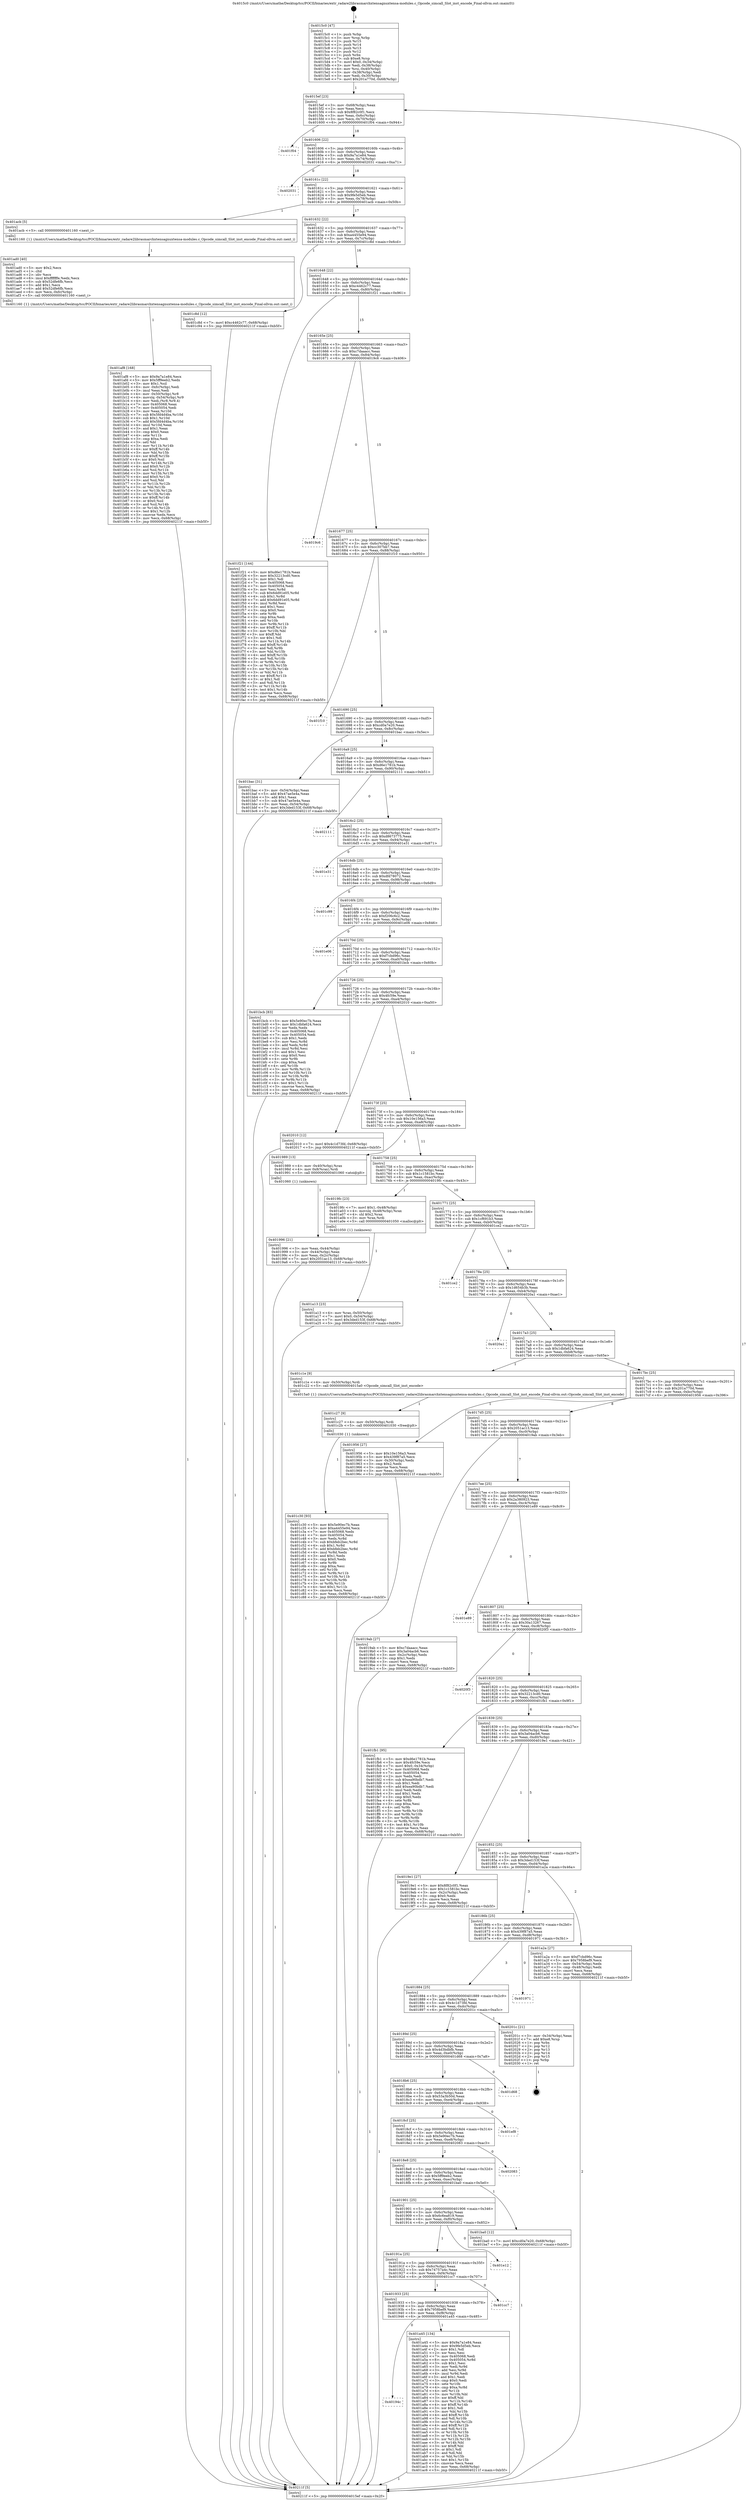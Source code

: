 digraph "0x4015c0" {
  label = "0x4015c0 (/mnt/c/Users/mathe/Desktop/tcc/POCII/binaries/extr_radare2librasmarchxtensagnuxtensa-modules.c_Opcode_simcall_Slot_inst_encode_Final-ollvm.out::main(0))"
  labelloc = "t"
  node[shape=record]

  Entry [label="",width=0.3,height=0.3,shape=circle,fillcolor=black,style=filled]
  "0x4015ef" [label="{
     0x4015ef [23]\l
     | [instrs]\l
     &nbsp;&nbsp;0x4015ef \<+3\>: mov -0x68(%rbp),%eax\l
     &nbsp;&nbsp;0x4015f2 \<+2\>: mov %eax,%ecx\l
     &nbsp;&nbsp;0x4015f4 \<+6\>: sub $0x8f82c0f1,%ecx\l
     &nbsp;&nbsp;0x4015fa \<+3\>: mov %eax,-0x6c(%rbp)\l
     &nbsp;&nbsp;0x4015fd \<+3\>: mov %ecx,-0x70(%rbp)\l
     &nbsp;&nbsp;0x401600 \<+6\>: je 0000000000401f04 \<main+0x944\>\l
  }"]
  "0x401f04" [label="{
     0x401f04\l
  }", style=dashed]
  "0x401606" [label="{
     0x401606 [22]\l
     | [instrs]\l
     &nbsp;&nbsp;0x401606 \<+5\>: jmp 000000000040160b \<main+0x4b\>\l
     &nbsp;&nbsp;0x40160b \<+3\>: mov -0x6c(%rbp),%eax\l
     &nbsp;&nbsp;0x40160e \<+5\>: sub $0x9a7a1e84,%eax\l
     &nbsp;&nbsp;0x401613 \<+3\>: mov %eax,-0x74(%rbp)\l
     &nbsp;&nbsp;0x401616 \<+6\>: je 0000000000402031 \<main+0xa71\>\l
  }"]
  Exit [label="",width=0.3,height=0.3,shape=circle,fillcolor=black,style=filled,peripheries=2]
  "0x402031" [label="{
     0x402031\l
  }", style=dashed]
  "0x40161c" [label="{
     0x40161c [22]\l
     | [instrs]\l
     &nbsp;&nbsp;0x40161c \<+5\>: jmp 0000000000401621 \<main+0x61\>\l
     &nbsp;&nbsp;0x401621 \<+3\>: mov -0x6c(%rbp),%eax\l
     &nbsp;&nbsp;0x401624 \<+5\>: sub $0x9fe5d5eb,%eax\l
     &nbsp;&nbsp;0x401629 \<+3\>: mov %eax,-0x78(%rbp)\l
     &nbsp;&nbsp;0x40162c \<+6\>: je 0000000000401acb \<main+0x50b\>\l
  }"]
  "0x401c30" [label="{
     0x401c30 [93]\l
     | [instrs]\l
     &nbsp;&nbsp;0x401c30 \<+5\>: mov $0x5e90ec7b,%eax\l
     &nbsp;&nbsp;0x401c35 \<+5\>: mov $0xa4455e94,%ecx\l
     &nbsp;&nbsp;0x401c3a \<+7\>: mov 0x405068,%edx\l
     &nbsp;&nbsp;0x401c41 \<+7\>: mov 0x405054,%esi\l
     &nbsp;&nbsp;0x401c48 \<+3\>: mov %edx,%r8d\l
     &nbsp;&nbsp;0x401c4b \<+7\>: sub $0xbfeb2bec,%r8d\l
     &nbsp;&nbsp;0x401c52 \<+4\>: sub $0x1,%r8d\l
     &nbsp;&nbsp;0x401c56 \<+7\>: add $0xbfeb2bec,%r8d\l
     &nbsp;&nbsp;0x401c5d \<+4\>: imul %r8d,%edx\l
     &nbsp;&nbsp;0x401c61 \<+3\>: and $0x1,%edx\l
     &nbsp;&nbsp;0x401c64 \<+3\>: cmp $0x0,%edx\l
     &nbsp;&nbsp;0x401c67 \<+4\>: sete %r9b\l
     &nbsp;&nbsp;0x401c6b \<+3\>: cmp $0xa,%esi\l
     &nbsp;&nbsp;0x401c6e \<+4\>: setl %r10b\l
     &nbsp;&nbsp;0x401c72 \<+3\>: mov %r9b,%r11b\l
     &nbsp;&nbsp;0x401c75 \<+3\>: and %r10b,%r11b\l
     &nbsp;&nbsp;0x401c78 \<+3\>: xor %r10b,%r9b\l
     &nbsp;&nbsp;0x401c7b \<+3\>: or %r9b,%r11b\l
     &nbsp;&nbsp;0x401c7e \<+4\>: test $0x1,%r11b\l
     &nbsp;&nbsp;0x401c82 \<+3\>: cmovne %ecx,%eax\l
     &nbsp;&nbsp;0x401c85 \<+3\>: mov %eax,-0x68(%rbp)\l
     &nbsp;&nbsp;0x401c88 \<+5\>: jmp 000000000040211f \<main+0xb5f\>\l
  }"]
  "0x401acb" [label="{
     0x401acb [5]\l
     | [instrs]\l
     &nbsp;&nbsp;0x401acb \<+5\>: call 0000000000401160 \<next_i\>\l
     | [calls]\l
     &nbsp;&nbsp;0x401160 \{1\} (/mnt/c/Users/mathe/Desktop/tcc/POCII/binaries/extr_radare2librasmarchxtensagnuxtensa-modules.c_Opcode_simcall_Slot_inst_encode_Final-ollvm.out::next_i)\l
  }"]
  "0x401632" [label="{
     0x401632 [22]\l
     | [instrs]\l
     &nbsp;&nbsp;0x401632 \<+5\>: jmp 0000000000401637 \<main+0x77\>\l
     &nbsp;&nbsp;0x401637 \<+3\>: mov -0x6c(%rbp),%eax\l
     &nbsp;&nbsp;0x40163a \<+5\>: sub $0xa4455e94,%eax\l
     &nbsp;&nbsp;0x40163f \<+3\>: mov %eax,-0x7c(%rbp)\l
     &nbsp;&nbsp;0x401642 \<+6\>: je 0000000000401c8d \<main+0x6cd\>\l
  }"]
  "0x401c27" [label="{
     0x401c27 [9]\l
     | [instrs]\l
     &nbsp;&nbsp;0x401c27 \<+4\>: mov -0x50(%rbp),%rdi\l
     &nbsp;&nbsp;0x401c2b \<+5\>: call 0000000000401030 \<free@plt\>\l
     | [calls]\l
     &nbsp;&nbsp;0x401030 \{1\} (unknown)\l
  }"]
  "0x401c8d" [label="{
     0x401c8d [12]\l
     | [instrs]\l
     &nbsp;&nbsp;0x401c8d \<+7\>: movl $0xc4462c77,-0x68(%rbp)\l
     &nbsp;&nbsp;0x401c94 \<+5\>: jmp 000000000040211f \<main+0xb5f\>\l
  }"]
  "0x401648" [label="{
     0x401648 [22]\l
     | [instrs]\l
     &nbsp;&nbsp;0x401648 \<+5\>: jmp 000000000040164d \<main+0x8d\>\l
     &nbsp;&nbsp;0x40164d \<+3\>: mov -0x6c(%rbp),%eax\l
     &nbsp;&nbsp;0x401650 \<+5\>: sub $0xc4462c77,%eax\l
     &nbsp;&nbsp;0x401655 \<+3\>: mov %eax,-0x80(%rbp)\l
     &nbsp;&nbsp;0x401658 \<+6\>: je 0000000000401f21 \<main+0x961\>\l
  }"]
  "0x401af8" [label="{
     0x401af8 [168]\l
     | [instrs]\l
     &nbsp;&nbsp;0x401af8 \<+5\>: mov $0x9a7a1e84,%ecx\l
     &nbsp;&nbsp;0x401afd \<+5\>: mov $0x5ff9eeb2,%edx\l
     &nbsp;&nbsp;0x401b02 \<+3\>: mov $0x1,%sil\l
     &nbsp;&nbsp;0x401b05 \<+6\>: mov -0xfc(%rbp),%edi\l
     &nbsp;&nbsp;0x401b0b \<+3\>: imul %eax,%edi\l
     &nbsp;&nbsp;0x401b0e \<+4\>: mov -0x50(%rbp),%r8\l
     &nbsp;&nbsp;0x401b12 \<+4\>: movslq -0x54(%rbp),%r9\l
     &nbsp;&nbsp;0x401b16 \<+4\>: mov %edi,(%r8,%r9,4)\l
     &nbsp;&nbsp;0x401b1a \<+7\>: mov 0x405068,%eax\l
     &nbsp;&nbsp;0x401b21 \<+7\>: mov 0x405054,%edi\l
     &nbsp;&nbsp;0x401b28 \<+3\>: mov %eax,%r10d\l
     &nbsp;&nbsp;0x401b2b \<+7\>: sub $0x5fd4d4ba,%r10d\l
     &nbsp;&nbsp;0x401b32 \<+4\>: sub $0x1,%r10d\l
     &nbsp;&nbsp;0x401b36 \<+7\>: add $0x5fd4d4ba,%r10d\l
     &nbsp;&nbsp;0x401b3d \<+4\>: imul %r10d,%eax\l
     &nbsp;&nbsp;0x401b41 \<+3\>: and $0x1,%eax\l
     &nbsp;&nbsp;0x401b44 \<+3\>: cmp $0x0,%eax\l
     &nbsp;&nbsp;0x401b47 \<+4\>: sete %r11b\l
     &nbsp;&nbsp;0x401b4b \<+3\>: cmp $0xa,%edi\l
     &nbsp;&nbsp;0x401b4e \<+3\>: setl %bl\l
     &nbsp;&nbsp;0x401b51 \<+3\>: mov %r11b,%r14b\l
     &nbsp;&nbsp;0x401b54 \<+4\>: xor $0xff,%r14b\l
     &nbsp;&nbsp;0x401b58 \<+3\>: mov %bl,%r15b\l
     &nbsp;&nbsp;0x401b5b \<+4\>: xor $0xff,%r15b\l
     &nbsp;&nbsp;0x401b5f \<+4\>: xor $0x0,%sil\l
     &nbsp;&nbsp;0x401b63 \<+3\>: mov %r14b,%r12b\l
     &nbsp;&nbsp;0x401b66 \<+4\>: and $0x0,%r12b\l
     &nbsp;&nbsp;0x401b6a \<+3\>: and %sil,%r11b\l
     &nbsp;&nbsp;0x401b6d \<+3\>: mov %r15b,%r13b\l
     &nbsp;&nbsp;0x401b70 \<+4\>: and $0x0,%r13b\l
     &nbsp;&nbsp;0x401b74 \<+3\>: and %sil,%bl\l
     &nbsp;&nbsp;0x401b77 \<+3\>: or %r11b,%r12b\l
     &nbsp;&nbsp;0x401b7a \<+3\>: or %bl,%r13b\l
     &nbsp;&nbsp;0x401b7d \<+3\>: xor %r13b,%r12b\l
     &nbsp;&nbsp;0x401b80 \<+3\>: or %r15b,%r14b\l
     &nbsp;&nbsp;0x401b83 \<+4\>: xor $0xff,%r14b\l
     &nbsp;&nbsp;0x401b87 \<+4\>: or $0x0,%sil\l
     &nbsp;&nbsp;0x401b8b \<+3\>: and %sil,%r14b\l
     &nbsp;&nbsp;0x401b8e \<+3\>: or %r14b,%r12b\l
     &nbsp;&nbsp;0x401b91 \<+4\>: test $0x1,%r12b\l
     &nbsp;&nbsp;0x401b95 \<+3\>: cmovne %edx,%ecx\l
     &nbsp;&nbsp;0x401b98 \<+3\>: mov %ecx,-0x68(%rbp)\l
     &nbsp;&nbsp;0x401b9b \<+5\>: jmp 000000000040211f \<main+0xb5f\>\l
  }"]
  "0x401f21" [label="{
     0x401f21 [144]\l
     | [instrs]\l
     &nbsp;&nbsp;0x401f21 \<+5\>: mov $0xd6e1781b,%eax\l
     &nbsp;&nbsp;0x401f26 \<+5\>: mov $0x32213cd0,%ecx\l
     &nbsp;&nbsp;0x401f2b \<+2\>: mov $0x1,%dl\l
     &nbsp;&nbsp;0x401f2d \<+7\>: mov 0x405068,%esi\l
     &nbsp;&nbsp;0x401f34 \<+7\>: mov 0x405054,%edi\l
     &nbsp;&nbsp;0x401f3b \<+3\>: mov %esi,%r8d\l
     &nbsp;&nbsp;0x401f3e \<+7\>: sub $0x6dd91e05,%r8d\l
     &nbsp;&nbsp;0x401f45 \<+4\>: sub $0x1,%r8d\l
     &nbsp;&nbsp;0x401f49 \<+7\>: add $0x6dd91e05,%r8d\l
     &nbsp;&nbsp;0x401f50 \<+4\>: imul %r8d,%esi\l
     &nbsp;&nbsp;0x401f54 \<+3\>: and $0x1,%esi\l
     &nbsp;&nbsp;0x401f57 \<+3\>: cmp $0x0,%esi\l
     &nbsp;&nbsp;0x401f5a \<+4\>: sete %r9b\l
     &nbsp;&nbsp;0x401f5e \<+3\>: cmp $0xa,%edi\l
     &nbsp;&nbsp;0x401f61 \<+4\>: setl %r10b\l
     &nbsp;&nbsp;0x401f65 \<+3\>: mov %r9b,%r11b\l
     &nbsp;&nbsp;0x401f68 \<+4\>: xor $0xff,%r11b\l
     &nbsp;&nbsp;0x401f6c \<+3\>: mov %r10b,%bl\l
     &nbsp;&nbsp;0x401f6f \<+3\>: xor $0xff,%bl\l
     &nbsp;&nbsp;0x401f72 \<+3\>: xor $0x1,%dl\l
     &nbsp;&nbsp;0x401f75 \<+3\>: mov %r11b,%r14b\l
     &nbsp;&nbsp;0x401f78 \<+4\>: and $0xff,%r14b\l
     &nbsp;&nbsp;0x401f7c \<+3\>: and %dl,%r9b\l
     &nbsp;&nbsp;0x401f7f \<+3\>: mov %bl,%r15b\l
     &nbsp;&nbsp;0x401f82 \<+4\>: and $0xff,%r15b\l
     &nbsp;&nbsp;0x401f86 \<+3\>: and %dl,%r10b\l
     &nbsp;&nbsp;0x401f89 \<+3\>: or %r9b,%r14b\l
     &nbsp;&nbsp;0x401f8c \<+3\>: or %r10b,%r15b\l
     &nbsp;&nbsp;0x401f8f \<+3\>: xor %r15b,%r14b\l
     &nbsp;&nbsp;0x401f92 \<+3\>: or %bl,%r11b\l
     &nbsp;&nbsp;0x401f95 \<+4\>: xor $0xff,%r11b\l
     &nbsp;&nbsp;0x401f99 \<+3\>: or $0x1,%dl\l
     &nbsp;&nbsp;0x401f9c \<+3\>: and %dl,%r11b\l
     &nbsp;&nbsp;0x401f9f \<+3\>: or %r11b,%r14b\l
     &nbsp;&nbsp;0x401fa2 \<+4\>: test $0x1,%r14b\l
     &nbsp;&nbsp;0x401fa6 \<+3\>: cmovne %ecx,%eax\l
     &nbsp;&nbsp;0x401fa9 \<+3\>: mov %eax,-0x68(%rbp)\l
     &nbsp;&nbsp;0x401fac \<+5\>: jmp 000000000040211f \<main+0xb5f\>\l
  }"]
  "0x40165e" [label="{
     0x40165e [25]\l
     | [instrs]\l
     &nbsp;&nbsp;0x40165e \<+5\>: jmp 0000000000401663 \<main+0xa3\>\l
     &nbsp;&nbsp;0x401663 \<+3\>: mov -0x6c(%rbp),%eax\l
     &nbsp;&nbsp;0x401666 \<+5\>: sub $0xc7daaacc,%eax\l
     &nbsp;&nbsp;0x40166b \<+6\>: mov %eax,-0x84(%rbp)\l
     &nbsp;&nbsp;0x401671 \<+6\>: je 00000000004019c6 \<main+0x406\>\l
  }"]
  "0x401ad0" [label="{
     0x401ad0 [40]\l
     | [instrs]\l
     &nbsp;&nbsp;0x401ad0 \<+5\>: mov $0x2,%ecx\l
     &nbsp;&nbsp;0x401ad5 \<+1\>: cltd\l
     &nbsp;&nbsp;0x401ad6 \<+2\>: idiv %ecx\l
     &nbsp;&nbsp;0x401ad8 \<+6\>: imul $0xfffffffe,%edx,%ecx\l
     &nbsp;&nbsp;0x401ade \<+6\>: sub $0x52dfe6fb,%ecx\l
     &nbsp;&nbsp;0x401ae4 \<+3\>: add $0x1,%ecx\l
     &nbsp;&nbsp;0x401ae7 \<+6\>: add $0x52dfe6fb,%ecx\l
     &nbsp;&nbsp;0x401aed \<+6\>: mov %ecx,-0xfc(%rbp)\l
     &nbsp;&nbsp;0x401af3 \<+5\>: call 0000000000401160 \<next_i\>\l
     | [calls]\l
     &nbsp;&nbsp;0x401160 \{1\} (/mnt/c/Users/mathe/Desktop/tcc/POCII/binaries/extr_radare2librasmarchxtensagnuxtensa-modules.c_Opcode_simcall_Slot_inst_encode_Final-ollvm.out::next_i)\l
  }"]
  "0x4019c6" [label="{
     0x4019c6\l
  }", style=dashed]
  "0x401677" [label="{
     0x401677 [25]\l
     | [instrs]\l
     &nbsp;&nbsp;0x401677 \<+5\>: jmp 000000000040167c \<main+0xbc\>\l
     &nbsp;&nbsp;0x40167c \<+3\>: mov -0x6c(%rbp),%eax\l
     &nbsp;&nbsp;0x40167f \<+5\>: sub $0xcc307bb7,%eax\l
     &nbsp;&nbsp;0x401684 \<+6\>: mov %eax,-0x88(%rbp)\l
     &nbsp;&nbsp;0x40168a \<+6\>: je 0000000000401f10 \<main+0x950\>\l
  }"]
  "0x40194c" [label="{
     0x40194c\l
  }", style=dashed]
  "0x401f10" [label="{
     0x401f10\l
  }", style=dashed]
  "0x401690" [label="{
     0x401690 [25]\l
     | [instrs]\l
     &nbsp;&nbsp;0x401690 \<+5\>: jmp 0000000000401695 \<main+0xd5\>\l
     &nbsp;&nbsp;0x401695 \<+3\>: mov -0x6c(%rbp),%eax\l
     &nbsp;&nbsp;0x401698 \<+5\>: sub $0xcd0a7e20,%eax\l
     &nbsp;&nbsp;0x40169d \<+6\>: mov %eax,-0x8c(%rbp)\l
     &nbsp;&nbsp;0x4016a3 \<+6\>: je 0000000000401bac \<main+0x5ec\>\l
  }"]
  "0x401a45" [label="{
     0x401a45 [134]\l
     | [instrs]\l
     &nbsp;&nbsp;0x401a45 \<+5\>: mov $0x9a7a1e84,%eax\l
     &nbsp;&nbsp;0x401a4a \<+5\>: mov $0x9fe5d5eb,%ecx\l
     &nbsp;&nbsp;0x401a4f \<+2\>: mov $0x1,%dl\l
     &nbsp;&nbsp;0x401a51 \<+2\>: xor %esi,%esi\l
     &nbsp;&nbsp;0x401a53 \<+7\>: mov 0x405068,%edi\l
     &nbsp;&nbsp;0x401a5a \<+8\>: mov 0x405054,%r8d\l
     &nbsp;&nbsp;0x401a62 \<+3\>: sub $0x1,%esi\l
     &nbsp;&nbsp;0x401a65 \<+3\>: mov %edi,%r9d\l
     &nbsp;&nbsp;0x401a68 \<+3\>: add %esi,%r9d\l
     &nbsp;&nbsp;0x401a6b \<+4\>: imul %r9d,%edi\l
     &nbsp;&nbsp;0x401a6f \<+3\>: and $0x1,%edi\l
     &nbsp;&nbsp;0x401a72 \<+3\>: cmp $0x0,%edi\l
     &nbsp;&nbsp;0x401a75 \<+4\>: sete %r10b\l
     &nbsp;&nbsp;0x401a79 \<+4\>: cmp $0xa,%r8d\l
     &nbsp;&nbsp;0x401a7d \<+4\>: setl %r11b\l
     &nbsp;&nbsp;0x401a81 \<+3\>: mov %r10b,%bl\l
     &nbsp;&nbsp;0x401a84 \<+3\>: xor $0xff,%bl\l
     &nbsp;&nbsp;0x401a87 \<+3\>: mov %r11b,%r14b\l
     &nbsp;&nbsp;0x401a8a \<+4\>: xor $0xff,%r14b\l
     &nbsp;&nbsp;0x401a8e \<+3\>: xor $0x1,%dl\l
     &nbsp;&nbsp;0x401a91 \<+3\>: mov %bl,%r15b\l
     &nbsp;&nbsp;0x401a94 \<+4\>: and $0xff,%r15b\l
     &nbsp;&nbsp;0x401a98 \<+3\>: and %dl,%r10b\l
     &nbsp;&nbsp;0x401a9b \<+3\>: mov %r14b,%r12b\l
     &nbsp;&nbsp;0x401a9e \<+4\>: and $0xff,%r12b\l
     &nbsp;&nbsp;0x401aa2 \<+3\>: and %dl,%r11b\l
     &nbsp;&nbsp;0x401aa5 \<+3\>: or %r10b,%r15b\l
     &nbsp;&nbsp;0x401aa8 \<+3\>: or %r11b,%r12b\l
     &nbsp;&nbsp;0x401aab \<+3\>: xor %r12b,%r15b\l
     &nbsp;&nbsp;0x401aae \<+3\>: or %r14b,%bl\l
     &nbsp;&nbsp;0x401ab1 \<+3\>: xor $0xff,%bl\l
     &nbsp;&nbsp;0x401ab4 \<+3\>: or $0x1,%dl\l
     &nbsp;&nbsp;0x401ab7 \<+2\>: and %dl,%bl\l
     &nbsp;&nbsp;0x401ab9 \<+3\>: or %bl,%r15b\l
     &nbsp;&nbsp;0x401abc \<+4\>: test $0x1,%r15b\l
     &nbsp;&nbsp;0x401ac0 \<+3\>: cmovne %ecx,%eax\l
     &nbsp;&nbsp;0x401ac3 \<+3\>: mov %eax,-0x68(%rbp)\l
     &nbsp;&nbsp;0x401ac6 \<+5\>: jmp 000000000040211f \<main+0xb5f\>\l
  }"]
  "0x401bac" [label="{
     0x401bac [31]\l
     | [instrs]\l
     &nbsp;&nbsp;0x401bac \<+3\>: mov -0x54(%rbp),%eax\l
     &nbsp;&nbsp;0x401baf \<+5\>: add $0x47ae5e4a,%eax\l
     &nbsp;&nbsp;0x401bb4 \<+3\>: add $0x1,%eax\l
     &nbsp;&nbsp;0x401bb7 \<+5\>: sub $0x47ae5e4a,%eax\l
     &nbsp;&nbsp;0x401bbc \<+3\>: mov %eax,-0x54(%rbp)\l
     &nbsp;&nbsp;0x401bbf \<+7\>: movl $0x3ded153f,-0x68(%rbp)\l
     &nbsp;&nbsp;0x401bc6 \<+5\>: jmp 000000000040211f \<main+0xb5f\>\l
  }"]
  "0x4016a9" [label="{
     0x4016a9 [25]\l
     | [instrs]\l
     &nbsp;&nbsp;0x4016a9 \<+5\>: jmp 00000000004016ae \<main+0xee\>\l
     &nbsp;&nbsp;0x4016ae \<+3\>: mov -0x6c(%rbp),%eax\l
     &nbsp;&nbsp;0x4016b1 \<+5\>: sub $0xd6e1781b,%eax\l
     &nbsp;&nbsp;0x4016b6 \<+6\>: mov %eax,-0x90(%rbp)\l
     &nbsp;&nbsp;0x4016bc \<+6\>: je 0000000000402111 \<main+0xb51\>\l
  }"]
  "0x401933" [label="{
     0x401933 [25]\l
     | [instrs]\l
     &nbsp;&nbsp;0x401933 \<+5\>: jmp 0000000000401938 \<main+0x378\>\l
     &nbsp;&nbsp;0x401938 \<+3\>: mov -0x6c(%rbp),%eax\l
     &nbsp;&nbsp;0x40193b \<+5\>: sub $0x7958bef9,%eax\l
     &nbsp;&nbsp;0x401940 \<+6\>: mov %eax,-0xf8(%rbp)\l
     &nbsp;&nbsp;0x401946 \<+6\>: je 0000000000401a45 \<main+0x485\>\l
  }"]
  "0x402111" [label="{
     0x402111\l
  }", style=dashed]
  "0x4016c2" [label="{
     0x4016c2 [25]\l
     | [instrs]\l
     &nbsp;&nbsp;0x4016c2 \<+5\>: jmp 00000000004016c7 \<main+0x107\>\l
     &nbsp;&nbsp;0x4016c7 \<+3\>: mov -0x6c(%rbp),%eax\l
     &nbsp;&nbsp;0x4016ca \<+5\>: sub $0xd8673775,%eax\l
     &nbsp;&nbsp;0x4016cf \<+6\>: mov %eax,-0x94(%rbp)\l
     &nbsp;&nbsp;0x4016d5 \<+6\>: je 0000000000401e31 \<main+0x871\>\l
  }"]
  "0x401cc7" [label="{
     0x401cc7\l
  }", style=dashed]
  "0x401e31" [label="{
     0x401e31\l
  }", style=dashed]
  "0x4016db" [label="{
     0x4016db [25]\l
     | [instrs]\l
     &nbsp;&nbsp;0x4016db \<+5\>: jmp 00000000004016e0 \<main+0x120\>\l
     &nbsp;&nbsp;0x4016e0 \<+3\>: mov -0x6c(%rbp),%eax\l
     &nbsp;&nbsp;0x4016e3 \<+5\>: sub $0xdfd78072,%eax\l
     &nbsp;&nbsp;0x4016e8 \<+6\>: mov %eax,-0x98(%rbp)\l
     &nbsp;&nbsp;0x4016ee \<+6\>: je 0000000000401c99 \<main+0x6d9\>\l
  }"]
  "0x40191a" [label="{
     0x40191a [25]\l
     | [instrs]\l
     &nbsp;&nbsp;0x40191a \<+5\>: jmp 000000000040191f \<main+0x35f\>\l
     &nbsp;&nbsp;0x40191f \<+3\>: mov -0x6c(%rbp),%eax\l
     &nbsp;&nbsp;0x401922 \<+5\>: sub $0x74757a4c,%eax\l
     &nbsp;&nbsp;0x401927 \<+6\>: mov %eax,-0xf4(%rbp)\l
     &nbsp;&nbsp;0x40192d \<+6\>: je 0000000000401cc7 \<main+0x707\>\l
  }"]
  "0x401c99" [label="{
     0x401c99\l
  }", style=dashed]
  "0x4016f4" [label="{
     0x4016f4 [25]\l
     | [instrs]\l
     &nbsp;&nbsp;0x4016f4 \<+5\>: jmp 00000000004016f9 \<main+0x139\>\l
     &nbsp;&nbsp;0x4016f9 \<+3\>: mov -0x6c(%rbp),%eax\l
     &nbsp;&nbsp;0x4016fc \<+5\>: sub $0xf206c6c2,%eax\l
     &nbsp;&nbsp;0x401701 \<+6\>: mov %eax,-0x9c(%rbp)\l
     &nbsp;&nbsp;0x401707 \<+6\>: je 0000000000401e06 \<main+0x846\>\l
  }"]
  "0x401e12" [label="{
     0x401e12\l
  }", style=dashed]
  "0x401e06" [label="{
     0x401e06\l
  }", style=dashed]
  "0x40170d" [label="{
     0x40170d [25]\l
     | [instrs]\l
     &nbsp;&nbsp;0x40170d \<+5\>: jmp 0000000000401712 \<main+0x152\>\l
     &nbsp;&nbsp;0x401712 \<+3\>: mov -0x6c(%rbp),%eax\l
     &nbsp;&nbsp;0x401715 \<+5\>: sub $0xf7cbd96c,%eax\l
     &nbsp;&nbsp;0x40171a \<+6\>: mov %eax,-0xa0(%rbp)\l
     &nbsp;&nbsp;0x401720 \<+6\>: je 0000000000401bcb \<main+0x60b\>\l
  }"]
  "0x401901" [label="{
     0x401901 [25]\l
     | [instrs]\l
     &nbsp;&nbsp;0x401901 \<+5\>: jmp 0000000000401906 \<main+0x346\>\l
     &nbsp;&nbsp;0x401906 \<+3\>: mov -0x6c(%rbp),%eax\l
     &nbsp;&nbsp;0x401909 \<+5\>: sub $0x6c6ea819,%eax\l
     &nbsp;&nbsp;0x40190e \<+6\>: mov %eax,-0xf0(%rbp)\l
     &nbsp;&nbsp;0x401914 \<+6\>: je 0000000000401e12 \<main+0x852\>\l
  }"]
  "0x401bcb" [label="{
     0x401bcb [83]\l
     | [instrs]\l
     &nbsp;&nbsp;0x401bcb \<+5\>: mov $0x5e90ec7b,%eax\l
     &nbsp;&nbsp;0x401bd0 \<+5\>: mov $0x1dbfa624,%ecx\l
     &nbsp;&nbsp;0x401bd5 \<+2\>: xor %edx,%edx\l
     &nbsp;&nbsp;0x401bd7 \<+7\>: mov 0x405068,%esi\l
     &nbsp;&nbsp;0x401bde \<+7\>: mov 0x405054,%edi\l
     &nbsp;&nbsp;0x401be5 \<+3\>: sub $0x1,%edx\l
     &nbsp;&nbsp;0x401be8 \<+3\>: mov %esi,%r8d\l
     &nbsp;&nbsp;0x401beb \<+3\>: add %edx,%r8d\l
     &nbsp;&nbsp;0x401bee \<+4\>: imul %r8d,%esi\l
     &nbsp;&nbsp;0x401bf2 \<+3\>: and $0x1,%esi\l
     &nbsp;&nbsp;0x401bf5 \<+3\>: cmp $0x0,%esi\l
     &nbsp;&nbsp;0x401bf8 \<+4\>: sete %r9b\l
     &nbsp;&nbsp;0x401bfc \<+3\>: cmp $0xa,%edi\l
     &nbsp;&nbsp;0x401bff \<+4\>: setl %r10b\l
     &nbsp;&nbsp;0x401c03 \<+3\>: mov %r9b,%r11b\l
     &nbsp;&nbsp;0x401c06 \<+3\>: and %r10b,%r11b\l
     &nbsp;&nbsp;0x401c09 \<+3\>: xor %r10b,%r9b\l
     &nbsp;&nbsp;0x401c0c \<+3\>: or %r9b,%r11b\l
     &nbsp;&nbsp;0x401c0f \<+4\>: test $0x1,%r11b\l
     &nbsp;&nbsp;0x401c13 \<+3\>: cmovne %ecx,%eax\l
     &nbsp;&nbsp;0x401c16 \<+3\>: mov %eax,-0x68(%rbp)\l
     &nbsp;&nbsp;0x401c19 \<+5\>: jmp 000000000040211f \<main+0xb5f\>\l
  }"]
  "0x401726" [label="{
     0x401726 [25]\l
     | [instrs]\l
     &nbsp;&nbsp;0x401726 \<+5\>: jmp 000000000040172b \<main+0x16b\>\l
     &nbsp;&nbsp;0x40172b \<+3\>: mov -0x6c(%rbp),%eax\l
     &nbsp;&nbsp;0x40172e \<+5\>: sub $0x4fc59e,%eax\l
     &nbsp;&nbsp;0x401733 \<+6\>: mov %eax,-0xa4(%rbp)\l
     &nbsp;&nbsp;0x401739 \<+6\>: je 0000000000402010 \<main+0xa50\>\l
  }"]
  "0x401ba0" [label="{
     0x401ba0 [12]\l
     | [instrs]\l
     &nbsp;&nbsp;0x401ba0 \<+7\>: movl $0xcd0a7e20,-0x68(%rbp)\l
     &nbsp;&nbsp;0x401ba7 \<+5\>: jmp 000000000040211f \<main+0xb5f\>\l
  }"]
  "0x402010" [label="{
     0x402010 [12]\l
     | [instrs]\l
     &nbsp;&nbsp;0x402010 \<+7\>: movl $0x4c1d73fd,-0x68(%rbp)\l
     &nbsp;&nbsp;0x402017 \<+5\>: jmp 000000000040211f \<main+0xb5f\>\l
  }"]
  "0x40173f" [label="{
     0x40173f [25]\l
     | [instrs]\l
     &nbsp;&nbsp;0x40173f \<+5\>: jmp 0000000000401744 \<main+0x184\>\l
     &nbsp;&nbsp;0x401744 \<+3\>: mov -0x6c(%rbp),%eax\l
     &nbsp;&nbsp;0x401747 \<+5\>: sub $0x10e156a3,%eax\l
     &nbsp;&nbsp;0x40174c \<+6\>: mov %eax,-0xa8(%rbp)\l
     &nbsp;&nbsp;0x401752 \<+6\>: je 0000000000401989 \<main+0x3c9\>\l
  }"]
  "0x4018e8" [label="{
     0x4018e8 [25]\l
     | [instrs]\l
     &nbsp;&nbsp;0x4018e8 \<+5\>: jmp 00000000004018ed \<main+0x32d\>\l
     &nbsp;&nbsp;0x4018ed \<+3\>: mov -0x6c(%rbp),%eax\l
     &nbsp;&nbsp;0x4018f0 \<+5\>: sub $0x5ff9eeb2,%eax\l
     &nbsp;&nbsp;0x4018f5 \<+6\>: mov %eax,-0xec(%rbp)\l
     &nbsp;&nbsp;0x4018fb \<+6\>: je 0000000000401ba0 \<main+0x5e0\>\l
  }"]
  "0x401989" [label="{
     0x401989 [13]\l
     | [instrs]\l
     &nbsp;&nbsp;0x401989 \<+4\>: mov -0x40(%rbp),%rax\l
     &nbsp;&nbsp;0x40198d \<+4\>: mov 0x8(%rax),%rdi\l
     &nbsp;&nbsp;0x401991 \<+5\>: call 0000000000401060 \<atoi@plt\>\l
     | [calls]\l
     &nbsp;&nbsp;0x401060 \{1\} (unknown)\l
  }"]
  "0x401758" [label="{
     0x401758 [25]\l
     | [instrs]\l
     &nbsp;&nbsp;0x401758 \<+5\>: jmp 000000000040175d \<main+0x19d\>\l
     &nbsp;&nbsp;0x40175d \<+3\>: mov -0x6c(%rbp),%eax\l
     &nbsp;&nbsp;0x401760 \<+5\>: sub $0x1c1581bc,%eax\l
     &nbsp;&nbsp;0x401765 \<+6\>: mov %eax,-0xac(%rbp)\l
     &nbsp;&nbsp;0x40176b \<+6\>: je 00000000004019fc \<main+0x43c\>\l
  }"]
  "0x402083" [label="{
     0x402083\l
  }", style=dashed]
  "0x4019fc" [label="{
     0x4019fc [23]\l
     | [instrs]\l
     &nbsp;&nbsp;0x4019fc \<+7\>: movl $0x1,-0x48(%rbp)\l
     &nbsp;&nbsp;0x401a03 \<+4\>: movslq -0x48(%rbp),%rax\l
     &nbsp;&nbsp;0x401a07 \<+4\>: shl $0x2,%rax\l
     &nbsp;&nbsp;0x401a0b \<+3\>: mov %rax,%rdi\l
     &nbsp;&nbsp;0x401a0e \<+5\>: call 0000000000401050 \<malloc@plt\>\l
     | [calls]\l
     &nbsp;&nbsp;0x401050 \{1\} (unknown)\l
  }"]
  "0x401771" [label="{
     0x401771 [25]\l
     | [instrs]\l
     &nbsp;&nbsp;0x401771 \<+5\>: jmp 0000000000401776 \<main+0x1b6\>\l
     &nbsp;&nbsp;0x401776 \<+3\>: mov -0x6c(%rbp),%eax\l
     &nbsp;&nbsp;0x401779 \<+5\>: sub $0x1cf691b3,%eax\l
     &nbsp;&nbsp;0x40177e \<+6\>: mov %eax,-0xb0(%rbp)\l
     &nbsp;&nbsp;0x401784 \<+6\>: je 0000000000401ce2 \<main+0x722\>\l
  }"]
  "0x4018cf" [label="{
     0x4018cf [25]\l
     | [instrs]\l
     &nbsp;&nbsp;0x4018cf \<+5\>: jmp 00000000004018d4 \<main+0x314\>\l
     &nbsp;&nbsp;0x4018d4 \<+3\>: mov -0x6c(%rbp),%eax\l
     &nbsp;&nbsp;0x4018d7 \<+5\>: sub $0x5e90ec7b,%eax\l
     &nbsp;&nbsp;0x4018dc \<+6\>: mov %eax,-0xe8(%rbp)\l
     &nbsp;&nbsp;0x4018e2 \<+6\>: je 0000000000402083 \<main+0xac3\>\l
  }"]
  "0x401ce2" [label="{
     0x401ce2\l
  }", style=dashed]
  "0x40178a" [label="{
     0x40178a [25]\l
     | [instrs]\l
     &nbsp;&nbsp;0x40178a \<+5\>: jmp 000000000040178f \<main+0x1cf\>\l
     &nbsp;&nbsp;0x40178f \<+3\>: mov -0x6c(%rbp),%eax\l
     &nbsp;&nbsp;0x401792 \<+5\>: sub $0x1d654b3b,%eax\l
     &nbsp;&nbsp;0x401797 \<+6\>: mov %eax,-0xb4(%rbp)\l
     &nbsp;&nbsp;0x40179d \<+6\>: je 00000000004020a1 \<main+0xae1\>\l
  }"]
  "0x401ef8" [label="{
     0x401ef8\l
  }", style=dashed]
  "0x4020a1" [label="{
     0x4020a1\l
  }", style=dashed]
  "0x4017a3" [label="{
     0x4017a3 [25]\l
     | [instrs]\l
     &nbsp;&nbsp;0x4017a3 \<+5\>: jmp 00000000004017a8 \<main+0x1e8\>\l
     &nbsp;&nbsp;0x4017a8 \<+3\>: mov -0x6c(%rbp),%eax\l
     &nbsp;&nbsp;0x4017ab \<+5\>: sub $0x1dbfa624,%eax\l
     &nbsp;&nbsp;0x4017b0 \<+6\>: mov %eax,-0xb8(%rbp)\l
     &nbsp;&nbsp;0x4017b6 \<+6\>: je 0000000000401c1e \<main+0x65e\>\l
  }"]
  "0x4018b6" [label="{
     0x4018b6 [25]\l
     | [instrs]\l
     &nbsp;&nbsp;0x4018b6 \<+5\>: jmp 00000000004018bb \<main+0x2fb\>\l
     &nbsp;&nbsp;0x4018bb \<+3\>: mov -0x6c(%rbp),%eax\l
     &nbsp;&nbsp;0x4018be \<+5\>: sub $0x53a3b50d,%eax\l
     &nbsp;&nbsp;0x4018c3 \<+6\>: mov %eax,-0xe4(%rbp)\l
     &nbsp;&nbsp;0x4018c9 \<+6\>: je 0000000000401ef8 \<main+0x938\>\l
  }"]
  "0x401c1e" [label="{
     0x401c1e [9]\l
     | [instrs]\l
     &nbsp;&nbsp;0x401c1e \<+4\>: mov -0x50(%rbp),%rdi\l
     &nbsp;&nbsp;0x401c22 \<+5\>: call 00000000004015a0 \<Opcode_simcall_Slot_inst_encode\>\l
     | [calls]\l
     &nbsp;&nbsp;0x4015a0 \{1\} (/mnt/c/Users/mathe/Desktop/tcc/POCII/binaries/extr_radare2librasmarchxtensagnuxtensa-modules.c_Opcode_simcall_Slot_inst_encode_Final-ollvm.out::Opcode_simcall_Slot_inst_encode)\l
  }"]
  "0x4017bc" [label="{
     0x4017bc [25]\l
     | [instrs]\l
     &nbsp;&nbsp;0x4017bc \<+5\>: jmp 00000000004017c1 \<main+0x201\>\l
     &nbsp;&nbsp;0x4017c1 \<+3\>: mov -0x6c(%rbp),%eax\l
     &nbsp;&nbsp;0x4017c4 \<+5\>: sub $0x201a770d,%eax\l
     &nbsp;&nbsp;0x4017c9 \<+6\>: mov %eax,-0xbc(%rbp)\l
     &nbsp;&nbsp;0x4017cf \<+6\>: je 0000000000401956 \<main+0x396\>\l
  }"]
  "0x401d68" [label="{
     0x401d68\l
  }", style=dashed]
  "0x401956" [label="{
     0x401956 [27]\l
     | [instrs]\l
     &nbsp;&nbsp;0x401956 \<+5\>: mov $0x10e156a3,%eax\l
     &nbsp;&nbsp;0x40195b \<+5\>: mov $0x439f87a5,%ecx\l
     &nbsp;&nbsp;0x401960 \<+3\>: mov -0x30(%rbp),%edx\l
     &nbsp;&nbsp;0x401963 \<+3\>: cmp $0x2,%edx\l
     &nbsp;&nbsp;0x401966 \<+3\>: cmovne %ecx,%eax\l
     &nbsp;&nbsp;0x401969 \<+3\>: mov %eax,-0x68(%rbp)\l
     &nbsp;&nbsp;0x40196c \<+5\>: jmp 000000000040211f \<main+0xb5f\>\l
  }"]
  "0x4017d5" [label="{
     0x4017d5 [25]\l
     | [instrs]\l
     &nbsp;&nbsp;0x4017d5 \<+5\>: jmp 00000000004017da \<main+0x21a\>\l
     &nbsp;&nbsp;0x4017da \<+3\>: mov -0x6c(%rbp),%eax\l
     &nbsp;&nbsp;0x4017dd \<+5\>: sub $0x2051ac13,%eax\l
     &nbsp;&nbsp;0x4017e2 \<+6\>: mov %eax,-0xc0(%rbp)\l
     &nbsp;&nbsp;0x4017e8 \<+6\>: je 00000000004019ab \<main+0x3eb\>\l
  }"]
  "0x40211f" [label="{
     0x40211f [5]\l
     | [instrs]\l
     &nbsp;&nbsp;0x40211f \<+5\>: jmp 00000000004015ef \<main+0x2f\>\l
  }"]
  "0x4015c0" [label="{
     0x4015c0 [47]\l
     | [instrs]\l
     &nbsp;&nbsp;0x4015c0 \<+1\>: push %rbp\l
     &nbsp;&nbsp;0x4015c1 \<+3\>: mov %rsp,%rbp\l
     &nbsp;&nbsp;0x4015c4 \<+2\>: push %r15\l
     &nbsp;&nbsp;0x4015c6 \<+2\>: push %r14\l
     &nbsp;&nbsp;0x4015c8 \<+2\>: push %r13\l
     &nbsp;&nbsp;0x4015ca \<+2\>: push %r12\l
     &nbsp;&nbsp;0x4015cc \<+1\>: push %rbx\l
     &nbsp;&nbsp;0x4015cd \<+7\>: sub $0xe8,%rsp\l
     &nbsp;&nbsp;0x4015d4 \<+7\>: movl $0x0,-0x34(%rbp)\l
     &nbsp;&nbsp;0x4015db \<+3\>: mov %edi,-0x38(%rbp)\l
     &nbsp;&nbsp;0x4015de \<+4\>: mov %rsi,-0x40(%rbp)\l
     &nbsp;&nbsp;0x4015e2 \<+3\>: mov -0x38(%rbp),%edi\l
     &nbsp;&nbsp;0x4015e5 \<+3\>: mov %edi,-0x30(%rbp)\l
     &nbsp;&nbsp;0x4015e8 \<+7\>: movl $0x201a770d,-0x68(%rbp)\l
  }"]
  "0x401996" [label="{
     0x401996 [21]\l
     | [instrs]\l
     &nbsp;&nbsp;0x401996 \<+3\>: mov %eax,-0x44(%rbp)\l
     &nbsp;&nbsp;0x401999 \<+3\>: mov -0x44(%rbp),%eax\l
     &nbsp;&nbsp;0x40199c \<+3\>: mov %eax,-0x2c(%rbp)\l
     &nbsp;&nbsp;0x40199f \<+7\>: movl $0x2051ac13,-0x68(%rbp)\l
     &nbsp;&nbsp;0x4019a6 \<+5\>: jmp 000000000040211f \<main+0xb5f\>\l
  }"]
  "0x40189d" [label="{
     0x40189d [25]\l
     | [instrs]\l
     &nbsp;&nbsp;0x40189d \<+5\>: jmp 00000000004018a2 \<main+0x2e2\>\l
     &nbsp;&nbsp;0x4018a2 \<+3\>: mov -0x6c(%rbp),%eax\l
     &nbsp;&nbsp;0x4018a5 \<+5\>: sub $0x4d3bdbfb,%eax\l
     &nbsp;&nbsp;0x4018aa \<+6\>: mov %eax,-0xe0(%rbp)\l
     &nbsp;&nbsp;0x4018b0 \<+6\>: je 0000000000401d68 \<main+0x7a8\>\l
  }"]
  "0x4019ab" [label="{
     0x4019ab [27]\l
     | [instrs]\l
     &nbsp;&nbsp;0x4019ab \<+5\>: mov $0xc7daaacc,%eax\l
     &nbsp;&nbsp;0x4019b0 \<+5\>: mov $0x3a04acb6,%ecx\l
     &nbsp;&nbsp;0x4019b5 \<+3\>: mov -0x2c(%rbp),%edx\l
     &nbsp;&nbsp;0x4019b8 \<+3\>: cmp $0x1,%edx\l
     &nbsp;&nbsp;0x4019bb \<+3\>: cmovl %ecx,%eax\l
     &nbsp;&nbsp;0x4019be \<+3\>: mov %eax,-0x68(%rbp)\l
     &nbsp;&nbsp;0x4019c1 \<+5\>: jmp 000000000040211f \<main+0xb5f\>\l
  }"]
  "0x4017ee" [label="{
     0x4017ee [25]\l
     | [instrs]\l
     &nbsp;&nbsp;0x4017ee \<+5\>: jmp 00000000004017f3 \<main+0x233\>\l
     &nbsp;&nbsp;0x4017f3 \<+3\>: mov -0x6c(%rbp),%eax\l
     &nbsp;&nbsp;0x4017f6 \<+5\>: sub $0x2a380923,%eax\l
     &nbsp;&nbsp;0x4017fb \<+6\>: mov %eax,-0xc4(%rbp)\l
     &nbsp;&nbsp;0x401801 \<+6\>: je 0000000000401e89 \<main+0x8c9\>\l
  }"]
  "0x40201c" [label="{
     0x40201c [21]\l
     | [instrs]\l
     &nbsp;&nbsp;0x40201c \<+3\>: mov -0x34(%rbp),%eax\l
     &nbsp;&nbsp;0x40201f \<+7\>: add $0xe8,%rsp\l
     &nbsp;&nbsp;0x402026 \<+1\>: pop %rbx\l
     &nbsp;&nbsp;0x402027 \<+2\>: pop %r12\l
     &nbsp;&nbsp;0x402029 \<+2\>: pop %r13\l
     &nbsp;&nbsp;0x40202b \<+2\>: pop %r14\l
     &nbsp;&nbsp;0x40202d \<+2\>: pop %r15\l
     &nbsp;&nbsp;0x40202f \<+1\>: pop %rbp\l
     &nbsp;&nbsp;0x402030 \<+1\>: ret\l
  }"]
  "0x401e89" [label="{
     0x401e89\l
  }", style=dashed]
  "0x401807" [label="{
     0x401807 [25]\l
     | [instrs]\l
     &nbsp;&nbsp;0x401807 \<+5\>: jmp 000000000040180c \<main+0x24c\>\l
     &nbsp;&nbsp;0x40180c \<+3\>: mov -0x6c(%rbp),%eax\l
     &nbsp;&nbsp;0x40180f \<+5\>: sub $0x30a13267,%eax\l
     &nbsp;&nbsp;0x401814 \<+6\>: mov %eax,-0xc8(%rbp)\l
     &nbsp;&nbsp;0x40181a \<+6\>: je 00000000004020f3 \<main+0xb33\>\l
  }"]
  "0x401884" [label="{
     0x401884 [25]\l
     | [instrs]\l
     &nbsp;&nbsp;0x401884 \<+5\>: jmp 0000000000401889 \<main+0x2c9\>\l
     &nbsp;&nbsp;0x401889 \<+3\>: mov -0x6c(%rbp),%eax\l
     &nbsp;&nbsp;0x40188c \<+5\>: sub $0x4c1d73fd,%eax\l
     &nbsp;&nbsp;0x401891 \<+6\>: mov %eax,-0xdc(%rbp)\l
     &nbsp;&nbsp;0x401897 \<+6\>: je 000000000040201c \<main+0xa5c\>\l
  }"]
  "0x4020f3" [label="{
     0x4020f3\l
  }", style=dashed]
  "0x401820" [label="{
     0x401820 [25]\l
     | [instrs]\l
     &nbsp;&nbsp;0x401820 \<+5\>: jmp 0000000000401825 \<main+0x265\>\l
     &nbsp;&nbsp;0x401825 \<+3\>: mov -0x6c(%rbp),%eax\l
     &nbsp;&nbsp;0x401828 \<+5\>: sub $0x32213cd0,%eax\l
     &nbsp;&nbsp;0x40182d \<+6\>: mov %eax,-0xcc(%rbp)\l
     &nbsp;&nbsp;0x401833 \<+6\>: je 0000000000401fb1 \<main+0x9f1\>\l
  }"]
  "0x401971" [label="{
     0x401971\l
  }", style=dashed]
  "0x401fb1" [label="{
     0x401fb1 [95]\l
     | [instrs]\l
     &nbsp;&nbsp;0x401fb1 \<+5\>: mov $0xd6e1781b,%eax\l
     &nbsp;&nbsp;0x401fb6 \<+5\>: mov $0x4fc59e,%ecx\l
     &nbsp;&nbsp;0x401fbb \<+7\>: movl $0x0,-0x34(%rbp)\l
     &nbsp;&nbsp;0x401fc2 \<+7\>: mov 0x405068,%edx\l
     &nbsp;&nbsp;0x401fc9 \<+7\>: mov 0x405054,%esi\l
     &nbsp;&nbsp;0x401fd0 \<+2\>: mov %edx,%edi\l
     &nbsp;&nbsp;0x401fd2 \<+6\>: sub $0xea90bdb7,%edi\l
     &nbsp;&nbsp;0x401fd8 \<+3\>: sub $0x1,%edi\l
     &nbsp;&nbsp;0x401fdb \<+6\>: add $0xea90bdb7,%edi\l
     &nbsp;&nbsp;0x401fe1 \<+3\>: imul %edi,%edx\l
     &nbsp;&nbsp;0x401fe4 \<+3\>: and $0x1,%edx\l
     &nbsp;&nbsp;0x401fe7 \<+3\>: cmp $0x0,%edx\l
     &nbsp;&nbsp;0x401fea \<+4\>: sete %r8b\l
     &nbsp;&nbsp;0x401fee \<+3\>: cmp $0xa,%esi\l
     &nbsp;&nbsp;0x401ff1 \<+4\>: setl %r9b\l
     &nbsp;&nbsp;0x401ff5 \<+3\>: mov %r8b,%r10b\l
     &nbsp;&nbsp;0x401ff8 \<+3\>: and %r9b,%r10b\l
     &nbsp;&nbsp;0x401ffb \<+3\>: xor %r9b,%r8b\l
     &nbsp;&nbsp;0x401ffe \<+3\>: or %r8b,%r10b\l
     &nbsp;&nbsp;0x402001 \<+4\>: test $0x1,%r10b\l
     &nbsp;&nbsp;0x402005 \<+3\>: cmovne %ecx,%eax\l
     &nbsp;&nbsp;0x402008 \<+3\>: mov %eax,-0x68(%rbp)\l
     &nbsp;&nbsp;0x40200b \<+5\>: jmp 000000000040211f \<main+0xb5f\>\l
  }"]
  "0x401839" [label="{
     0x401839 [25]\l
     | [instrs]\l
     &nbsp;&nbsp;0x401839 \<+5\>: jmp 000000000040183e \<main+0x27e\>\l
     &nbsp;&nbsp;0x40183e \<+3\>: mov -0x6c(%rbp),%eax\l
     &nbsp;&nbsp;0x401841 \<+5\>: sub $0x3a04acb6,%eax\l
     &nbsp;&nbsp;0x401846 \<+6\>: mov %eax,-0xd0(%rbp)\l
     &nbsp;&nbsp;0x40184c \<+6\>: je 00000000004019e1 \<main+0x421\>\l
  }"]
  "0x40186b" [label="{
     0x40186b [25]\l
     | [instrs]\l
     &nbsp;&nbsp;0x40186b \<+5\>: jmp 0000000000401870 \<main+0x2b0\>\l
     &nbsp;&nbsp;0x401870 \<+3\>: mov -0x6c(%rbp),%eax\l
     &nbsp;&nbsp;0x401873 \<+5\>: sub $0x439f87a5,%eax\l
     &nbsp;&nbsp;0x401878 \<+6\>: mov %eax,-0xd8(%rbp)\l
     &nbsp;&nbsp;0x40187e \<+6\>: je 0000000000401971 \<main+0x3b1\>\l
  }"]
  "0x4019e1" [label="{
     0x4019e1 [27]\l
     | [instrs]\l
     &nbsp;&nbsp;0x4019e1 \<+5\>: mov $0x8f82c0f1,%eax\l
     &nbsp;&nbsp;0x4019e6 \<+5\>: mov $0x1c1581bc,%ecx\l
     &nbsp;&nbsp;0x4019eb \<+3\>: mov -0x2c(%rbp),%edx\l
     &nbsp;&nbsp;0x4019ee \<+3\>: cmp $0x0,%edx\l
     &nbsp;&nbsp;0x4019f1 \<+3\>: cmove %ecx,%eax\l
     &nbsp;&nbsp;0x4019f4 \<+3\>: mov %eax,-0x68(%rbp)\l
     &nbsp;&nbsp;0x4019f7 \<+5\>: jmp 000000000040211f \<main+0xb5f\>\l
  }"]
  "0x401852" [label="{
     0x401852 [25]\l
     | [instrs]\l
     &nbsp;&nbsp;0x401852 \<+5\>: jmp 0000000000401857 \<main+0x297\>\l
     &nbsp;&nbsp;0x401857 \<+3\>: mov -0x6c(%rbp),%eax\l
     &nbsp;&nbsp;0x40185a \<+5\>: sub $0x3ded153f,%eax\l
     &nbsp;&nbsp;0x40185f \<+6\>: mov %eax,-0xd4(%rbp)\l
     &nbsp;&nbsp;0x401865 \<+6\>: je 0000000000401a2a \<main+0x46a\>\l
  }"]
  "0x401a13" [label="{
     0x401a13 [23]\l
     | [instrs]\l
     &nbsp;&nbsp;0x401a13 \<+4\>: mov %rax,-0x50(%rbp)\l
     &nbsp;&nbsp;0x401a17 \<+7\>: movl $0x0,-0x54(%rbp)\l
     &nbsp;&nbsp;0x401a1e \<+7\>: movl $0x3ded153f,-0x68(%rbp)\l
     &nbsp;&nbsp;0x401a25 \<+5\>: jmp 000000000040211f \<main+0xb5f\>\l
  }"]
  "0x401a2a" [label="{
     0x401a2a [27]\l
     | [instrs]\l
     &nbsp;&nbsp;0x401a2a \<+5\>: mov $0xf7cbd96c,%eax\l
     &nbsp;&nbsp;0x401a2f \<+5\>: mov $0x7958bef9,%ecx\l
     &nbsp;&nbsp;0x401a34 \<+3\>: mov -0x54(%rbp),%edx\l
     &nbsp;&nbsp;0x401a37 \<+3\>: cmp -0x48(%rbp),%edx\l
     &nbsp;&nbsp;0x401a3a \<+3\>: cmovl %ecx,%eax\l
     &nbsp;&nbsp;0x401a3d \<+3\>: mov %eax,-0x68(%rbp)\l
     &nbsp;&nbsp;0x401a40 \<+5\>: jmp 000000000040211f \<main+0xb5f\>\l
  }"]
  Entry -> "0x4015c0" [label=" 1"]
  "0x4015ef" -> "0x401f04" [label=" 0"]
  "0x4015ef" -> "0x401606" [label=" 18"]
  "0x40201c" -> Exit [label=" 1"]
  "0x401606" -> "0x402031" [label=" 0"]
  "0x401606" -> "0x40161c" [label=" 18"]
  "0x402010" -> "0x40211f" [label=" 1"]
  "0x40161c" -> "0x401acb" [label=" 1"]
  "0x40161c" -> "0x401632" [label=" 17"]
  "0x401fb1" -> "0x40211f" [label=" 1"]
  "0x401632" -> "0x401c8d" [label=" 1"]
  "0x401632" -> "0x401648" [label=" 16"]
  "0x401f21" -> "0x40211f" [label=" 1"]
  "0x401648" -> "0x401f21" [label=" 1"]
  "0x401648" -> "0x40165e" [label=" 15"]
  "0x401c8d" -> "0x40211f" [label=" 1"]
  "0x40165e" -> "0x4019c6" [label=" 0"]
  "0x40165e" -> "0x401677" [label=" 15"]
  "0x401c30" -> "0x40211f" [label=" 1"]
  "0x401677" -> "0x401f10" [label=" 0"]
  "0x401677" -> "0x401690" [label=" 15"]
  "0x401c27" -> "0x401c30" [label=" 1"]
  "0x401690" -> "0x401bac" [label=" 1"]
  "0x401690" -> "0x4016a9" [label=" 14"]
  "0x401c1e" -> "0x401c27" [label=" 1"]
  "0x4016a9" -> "0x402111" [label=" 0"]
  "0x4016a9" -> "0x4016c2" [label=" 14"]
  "0x401bac" -> "0x40211f" [label=" 1"]
  "0x4016c2" -> "0x401e31" [label=" 0"]
  "0x4016c2" -> "0x4016db" [label=" 14"]
  "0x401ba0" -> "0x40211f" [label=" 1"]
  "0x4016db" -> "0x401c99" [label=" 0"]
  "0x4016db" -> "0x4016f4" [label=" 14"]
  "0x401ad0" -> "0x401af8" [label=" 1"]
  "0x4016f4" -> "0x401e06" [label=" 0"]
  "0x4016f4" -> "0x40170d" [label=" 14"]
  "0x401acb" -> "0x401ad0" [label=" 1"]
  "0x40170d" -> "0x401bcb" [label=" 1"]
  "0x40170d" -> "0x401726" [label=" 13"]
  "0x401933" -> "0x40194c" [label=" 0"]
  "0x401726" -> "0x402010" [label=" 1"]
  "0x401726" -> "0x40173f" [label=" 12"]
  "0x401933" -> "0x401a45" [label=" 1"]
  "0x40173f" -> "0x401989" [label=" 1"]
  "0x40173f" -> "0x401758" [label=" 11"]
  "0x40191a" -> "0x401933" [label=" 1"]
  "0x401758" -> "0x4019fc" [label=" 1"]
  "0x401758" -> "0x401771" [label=" 10"]
  "0x40191a" -> "0x401cc7" [label=" 0"]
  "0x401771" -> "0x401ce2" [label=" 0"]
  "0x401771" -> "0x40178a" [label=" 10"]
  "0x401901" -> "0x40191a" [label=" 1"]
  "0x40178a" -> "0x4020a1" [label=" 0"]
  "0x40178a" -> "0x4017a3" [label=" 10"]
  "0x401901" -> "0x401e12" [label=" 0"]
  "0x4017a3" -> "0x401c1e" [label=" 1"]
  "0x4017a3" -> "0x4017bc" [label=" 9"]
  "0x4018e8" -> "0x401901" [label=" 1"]
  "0x4017bc" -> "0x401956" [label=" 1"]
  "0x4017bc" -> "0x4017d5" [label=" 8"]
  "0x401956" -> "0x40211f" [label=" 1"]
  "0x4015c0" -> "0x4015ef" [label=" 1"]
  "0x40211f" -> "0x4015ef" [label=" 17"]
  "0x401989" -> "0x401996" [label=" 1"]
  "0x401996" -> "0x40211f" [label=" 1"]
  "0x4018e8" -> "0x401ba0" [label=" 1"]
  "0x4017d5" -> "0x4019ab" [label=" 1"]
  "0x4017d5" -> "0x4017ee" [label=" 7"]
  "0x4019ab" -> "0x40211f" [label=" 1"]
  "0x4018cf" -> "0x4018e8" [label=" 2"]
  "0x4017ee" -> "0x401e89" [label=" 0"]
  "0x4017ee" -> "0x401807" [label=" 7"]
  "0x4018cf" -> "0x402083" [label=" 0"]
  "0x401807" -> "0x4020f3" [label=" 0"]
  "0x401807" -> "0x401820" [label=" 7"]
  "0x4018b6" -> "0x4018cf" [label=" 2"]
  "0x401820" -> "0x401fb1" [label=" 1"]
  "0x401820" -> "0x401839" [label=" 6"]
  "0x4018b6" -> "0x401ef8" [label=" 0"]
  "0x401839" -> "0x4019e1" [label=" 1"]
  "0x401839" -> "0x401852" [label=" 5"]
  "0x4019e1" -> "0x40211f" [label=" 1"]
  "0x4019fc" -> "0x401a13" [label=" 1"]
  "0x401a13" -> "0x40211f" [label=" 1"]
  "0x40189d" -> "0x4018b6" [label=" 2"]
  "0x401852" -> "0x401a2a" [label=" 2"]
  "0x401852" -> "0x40186b" [label=" 3"]
  "0x401a2a" -> "0x40211f" [label=" 2"]
  "0x401a45" -> "0x40211f" [label=" 1"]
  "0x40186b" -> "0x401971" [label=" 0"]
  "0x40186b" -> "0x401884" [label=" 3"]
  "0x401af8" -> "0x40211f" [label=" 1"]
  "0x401884" -> "0x40201c" [label=" 1"]
  "0x401884" -> "0x40189d" [label=" 2"]
  "0x401bcb" -> "0x40211f" [label=" 1"]
  "0x40189d" -> "0x401d68" [label=" 0"]
}
